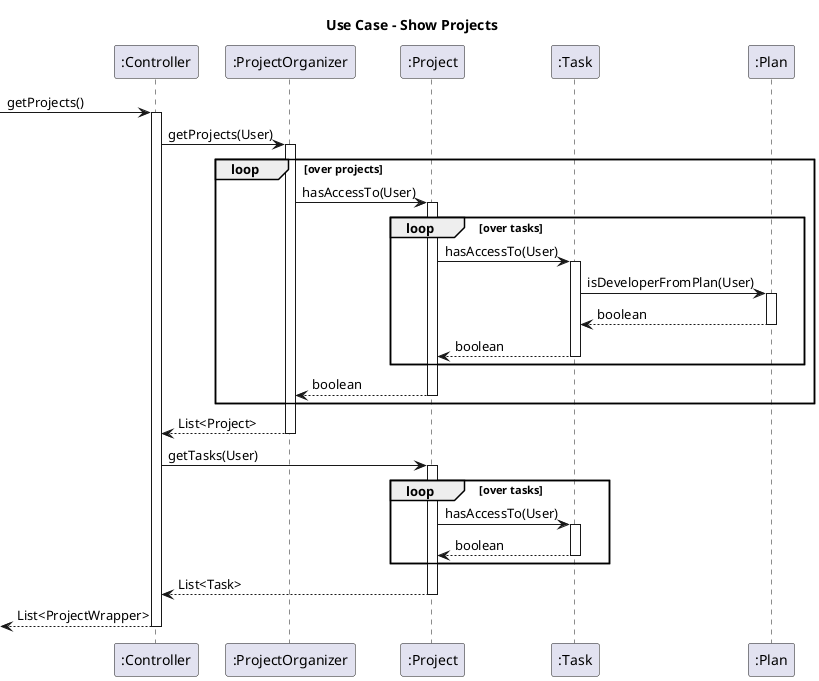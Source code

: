 @startuml

title "Use Case - Show Projects"

-> ":Controller": getProjects()
activate ":Controller"

":Controller" -> ":ProjectOrganizer" : getProjects(User)
activate ":ProjectOrganizer"

loop over projects
    ":ProjectOrganizer" -> ":Project" : hasAccessTo(User)
    activate ":Project"

    loop over tasks
        ":Project" -> ":Task" : hasAccessTo(User)
        activate ":Task"

        ":Task" -> ":Plan" : isDeveloperFromPlan(User)
        activate ":Plan"

        ":Plan" --> ":Task" : boolean
        deactivate ":Plan"

        ":Task" --> ":Project" : boolean
        deactivate ":Task"

    end

    ":Project" --> ":ProjectOrganizer" : boolean
    deactivate ":Project"
end


":ProjectOrganizer" --> ":Controller" : List<Project>
deactivate ":ProjectOrganizer"

":Controller" -> ":Project" : getTasks(User)
activate ":Project"
loop over tasks
    ":Project" -> ":Task" : hasAccessTo(User)
    activate ":Task"


    ":Task" --> ":Project" : boolean
    deactivate ":Task"

end

":Project" --> ":Controller" : List<Task>
deactivate ":Project"


<-- ":Controller" : List<ProjectWrapper>
deactivate ":Controller"



@enduml
